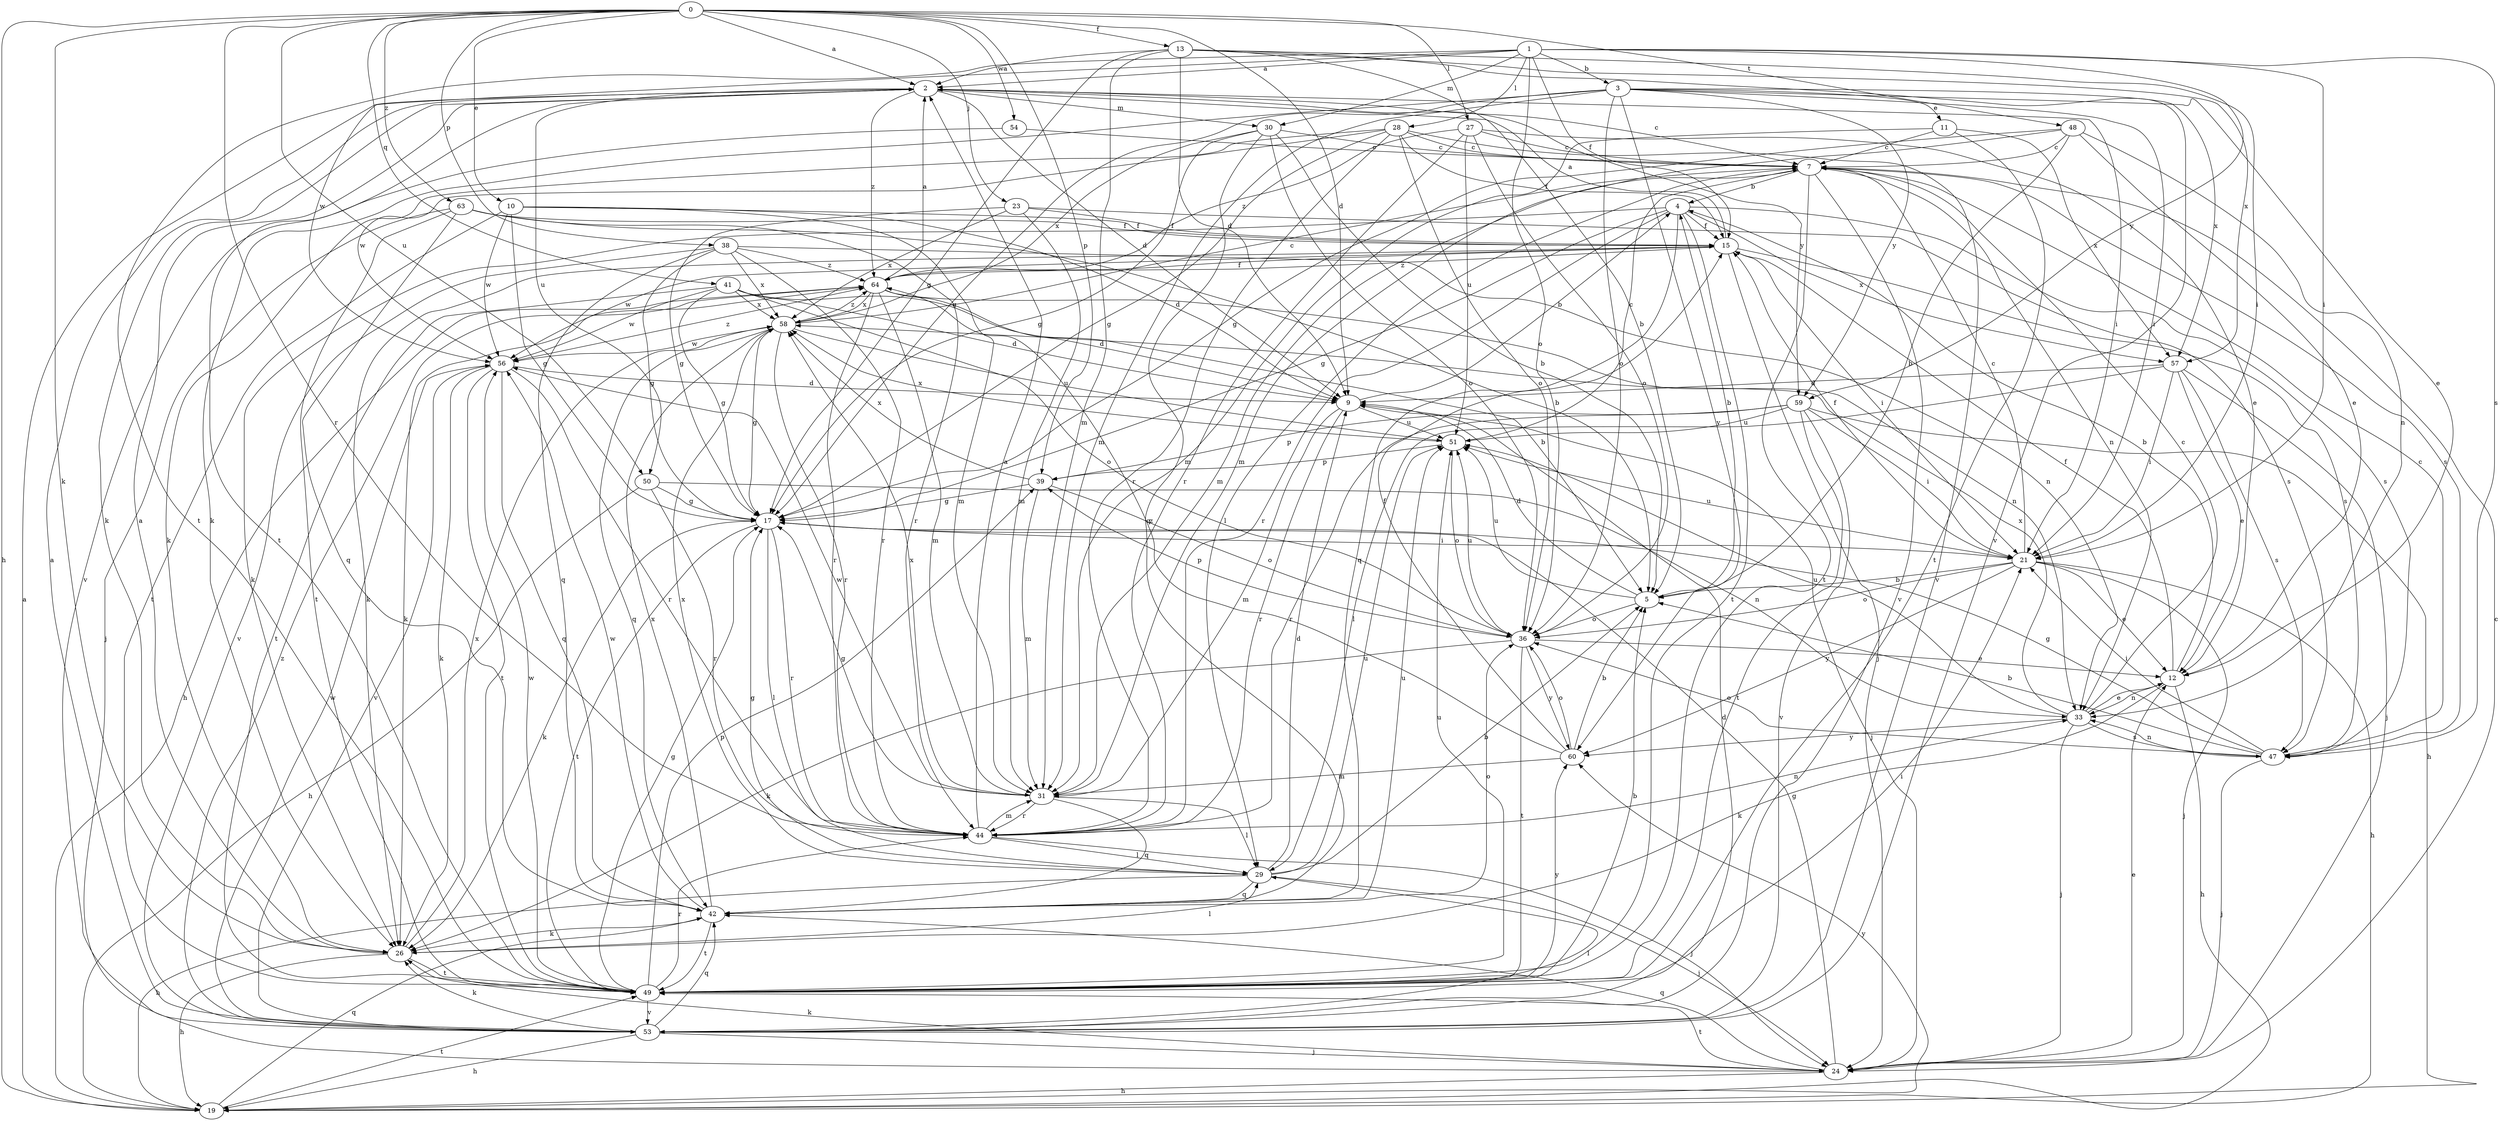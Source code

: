 strict digraph  {
0;
1;
2;
3;
4;
5;
7;
9;
10;
11;
12;
13;
15;
17;
19;
21;
23;
24;
26;
27;
28;
29;
30;
31;
33;
36;
38;
39;
41;
42;
44;
47;
48;
49;
50;
51;
53;
54;
56;
57;
58;
59;
60;
63;
64;
0 -> 2  [label=a];
0 -> 9  [label=d];
0 -> 10  [label=e];
0 -> 13  [label=f];
0 -> 19  [label=h];
0 -> 23  [label=j];
0 -> 26  [label=k];
0 -> 27  [label=l];
0 -> 38  [label=p];
0 -> 39  [label=p];
0 -> 41  [label=q];
0 -> 44  [label=r];
0 -> 48  [label=t];
0 -> 50  [label=u];
0 -> 54  [label=w];
0 -> 63  [label=z];
1 -> 2  [label=a];
1 -> 3  [label=b];
1 -> 15  [label=f];
1 -> 21  [label=i];
1 -> 28  [label=l];
1 -> 30  [label=m];
1 -> 36  [label=o];
1 -> 47  [label=s];
1 -> 49  [label=t];
1 -> 56  [label=w];
1 -> 59  [label=y];
2 -> 7  [label=c];
2 -> 9  [label=d];
2 -> 21  [label=i];
2 -> 26  [label=k];
2 -> 30  [label=m];
2 -> 49  [label=t];
2 -> 50  [label=u];
2 -> 59  [label=y];
2 -> 64  [label=z];
3 -> 11  [label=e];
3 -> 12  [label=e];
3 -> 17  [label=g];
3 -> 21  [label=i];
3 -> 26  [label=k];
3 -> 31  [label=m];
3 -> 36  [label=o];
3 -> 57  [label=x];
3 -> 59  [label=y];
3 -> 60  [label=y];
4 -> 15  [label=f];
4 -> 17  [label=g];
4 -> 26  [label=k];
4 -> 42  [label=q];
4 -> 44  [label=r];
4 -> 47  [label=s];
4 -> 49  [label=t];
4 -> 57  [label=x];
5 -> 4  [label=b];
5 -> 9  [label=d];
5 -> 36  [label=o];
5 -> 51  [label=u];
7 -> 4  [label=b];
7 -> 29  [label=l];
7 -> 31  [label=m];
7 -> 33  [label=n];
7 -> 47  [label=s];
7 -> 49  [label=t];
7 -> 53  [label=v];
9 -> 4  [label=b];
9 -> 24  [label=j];
9 -> 31  [label=m];
9 -> 44  [label=r];
9 -> 51  [label=u];
10 -> 9  [label=d];
10 -> 15  [label=f];
10 -> 17  [label=g];
10 -> 31  [label=m];
10 -> 49  [label=t];
10 -> 56  [label=w];
11 -> 7  [label=c];
11 -> 31  [label=m];
11 -> 49  [label=t];
11 -> 57  [label=x];
12 -> 4  [label=b];
12 -> 15  [label=f];
12 -> 19  [label=h];
12 -> 26  [label=k];
12 -> 33  [label=n];
13 -> 2  [label=a];
13 -> 5  [label=b];
13 -> 9  [label=d];
13 -> 17  [label=g];
13 -> 21  [label=i];
13 -> 31  [label=m];
13 -> 53  [label=v];
13 -> 57  [label=x];
15 -> 2  [label=a];
15 -> 21  [label=i];
15 -> 24  [label=j];
15 -> 26  [label=k];
15 -> 47  [label=s];
15 -> 56  [label=w];
15 -> 64  [label=z];
17 -> 21  [label=i];
17 -> 26  [label=k];
17 -> 29  [label=l];
17 -> 44  [label=r];
17 -> 49  [label=t];
19 -> 2  [label=a];
19 -> 42  [label=q];
19 -> 49  [label=t];
19 -> 60  [label=y];
21 -> 5  [label=b];
21 -> 7  [label=c];
21 -> 12  [label=e];
21 -> 15  [label=f];
21 -> 19  [label=h];
21 -> 24  [label=j];
21 -> 36  [label=o];
21 -> 51  [label=u];
21 -> 60  [label=y];
23 -> 15  [label=f];
23 -> 17  [label=g];
23 -> 31  [label=m];
23 -> 47  [label=s];
23 -> 58  [label=x];
24 -> 7  [label=c];
24 -> 12  [label=e];
24 -> 17  [label=g];
24 -> 19  [label=h];
24 -> 26  [label=k];
24 -> 42  [label=q];
24 -> 49  [label=t];
26 -> 2  [label=a];
26 -> 19  [label=h];
26 -> 29  [label=l];
26 -> 49  [label=t];
26 -> 58  [label=x];
27 -> 7  [label=c];
27 -> 12  [label=e];
27 -> 36  [label=o];
27 -> 44  [label=r];
27 -> 51  [label=u];
27 -> 64  [label=z];
28 -> 7  [label=c];
28 -> 15  [label=f];
28 -> 17  [label=g];
28 -> 26  [label=k];
28 -> 36  [label=o];
28 -> 44  [label=r];
28 -> 53  [label=v];
28 -> 56  [label=w];
29 -> 5  [label=b];
29 -> 9  [label=d];
29 -> 17  [label=g];
29 -> 19  [label=h];
29 -> 24  [label=j];
29 -> 42  [label=q];
29 -> 51  [label=u];
29 -> 58  [label=x];
30 -> 5  [label=b];
30 -> 7  [label=c];
30 -> 17  [label=g];
30 -> 36  [label=o];
30 -> 42  [label=q];
30 -> 58  [label=x];
31 -> 17  [label=g];
31 -> 29  [label=l];
31 -> 42  [label=q];
31 -> 44  [label=r];
31 -> 56  [label=w];
31 -> 58  [label=x];
33 -> 7  [label=c];
33 -> 12  [label=e];
33 -> 24  [label=j];
33 -> 47  [label=s];
33 -> 51  [label=u];
33 -> 58  [label=x];
33 -> 60  [label=y];
36 -> 12  [label=e];
36 -> 26  [label=k];
36 -> 39  [label=p];
36 -> 49  [label=t];
36 -> 51  [label=u];
36 -> 60  [label=y];
38 -> 17  [label=g];
38 -> 33  [label=n];
38 -> 42  [label=q];
38 -> 44  [label=r];
38 -> 53  [label=v];
38 -> 58  [label=x];
38 -> 64  [label=z];
39 -> 17  [label=g];
39 -> 31  [label=m];
39 -> 36  [label=o];
39 -> 58  [label=x];
41 -> 5  [label=b];
41 -> 9  [label=d];
41 -> 17  [label=g];
41 -> 36  [label=o];
41 -> 49  [label=t];
41 -> 56  [label=w];
41 -> 58  [label=x];
42 -> 26  [label=k];
42 -> 36  [label=o];
42 -> 49  [label=t];
42 -> 51  [label=u];
42 -> 56  [label=w];
42 -> 58  [label=x];
44 -> 2  [label=a];
44 -> 24  [label=j];
44 -> 29  [label=l];
44 -> 31  [label=m];
44 -> 33  [label=n];
47 -> 5  [label=b];
47 -> 7  [label=c];
47 -> 17  [label=g];
47 -> 21  [label=i];
47 -> 24  [label=j];
47 -> 33  [label=n];
47 -> 36  [label=o];
48 -> 5  [label=b];
48 -> 7  [label=c];
48 -> 12  [label=e];
48 -> 17  [label=g];
48 -> 31  [label=m];
48 -> 33  [label=n];
49 -> 5  [label=b];
49 -> 17  [label=g];
49 -> 21  [label=i];
49 -> 39  [label=p];
49 -> 44  [label=r];
49 -> 51  [label=u];
49 -> 53  [label=v];
49 -> 56  [label=w];
49 -> 60  [label=y];
50 -> 17  [label=g];
50 -> 19  [label=h];
50 -> 33  [label=n];
50 -> 44  [label=r];
51 -> 7  [label=c];
51 -> 36  [label=o];
51 -> 39  [label=p];
51 -> 58  [label=x];
53 -> 2  [label=a];
53 -> 9  [label=d];
53 -> 19  [label=h];
53 -> 24  [label=j];
53 -> 26  [label=k];
53 -> 29  [label=l];
53 -> 42  [label=q];
53 -> 56  [label=w];
53 -> 64  [label=z];
54 -> 7  [label=c];
54 -> 53  [label=v];
56 -> 9  [label=d];
56 -> 26  [label=k];
56 -> 42  [label=q];
56 -> 44  [label=r];
56 -> 49  [label=t];
56 -> 53  [label=v];
56 -> 64  [label=z];
57 -> 9  [label=d];
57 -> 12  [label=e];
57 -> 21  [label=i];
57 -> 24  [label=j];
57 -> 29  [label=l];
57 -> 47  [label=s];
58 -> 7  [label=c];
58 -> 17  [label=g];
58 -> 42  [label=q];
58 -> 44  [label=r];
58 -> 51  [label=u];
58 -> 56  [label=w];
58 -> 64  [label=z];
59 -> 19  [label=h];
59 -> 21  [label=i];
59 -> 39  [label=p];
59 -> 44  [label=r];
59 -> 49  [label=t];
59 -> 51  [label=u];
59 -> 53  [label=v];
60 -> 5  [label=b];
60 -> 15  [label=f];
60 -> 31  [label=m];
60 -> 36  [label=o];
60 -> 64  [label=z];
63 -> 5  [label=b];
63 -> 15  [label=f];
63 -> 24  [label=j];
63 -> 42  [label=q];
63 -> 44  [label=r];
63 -> 49  [label=t];
64 -> 2  [label=a];
64 -> 9  [label=d];
64 -> 15  [label=f];
64 -> 19  [label=h];
64 -> 26  [label=k];
64 -> 31  [label=m];
64 -> 33  [label=n];
64 -> 44  [label=r];
64 -> 58  [label=x];
}
